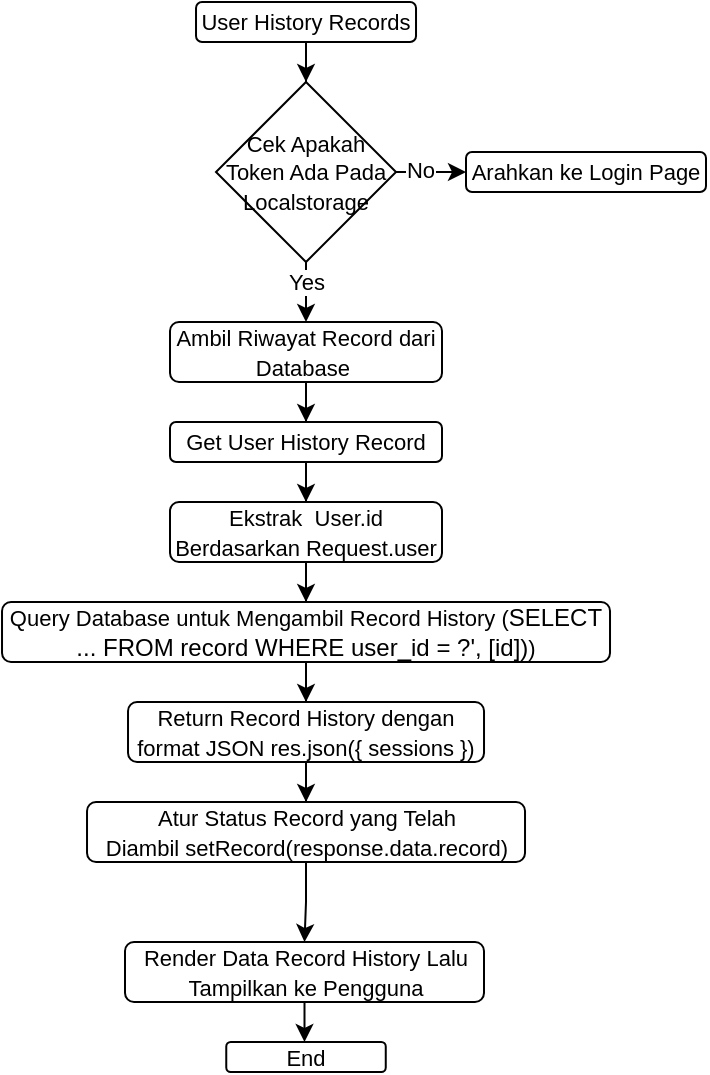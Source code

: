 <mxfile version="24.6.5" type="device">
  <diagram name="Page-1" id="6K5OaPWlS9w104XBv_Tm">
    <mxGraphModel dx="382" dy="255" grid="1" gridSize="10" guides="1" tooltips="1" connect="1" arrows="1" fold="1" page="1" pageScale="1" pageWidth="827" pageHeight="1169" background="none" math="0" shadow="0">
      <root>
        <mxCell id="0" />
        <mxCell id="1" parent="0" />
        <mxCell id="TvXxoFhyfYlLrDpQrNbH-4" value="" style="edgeStyle=orthogonalEdgeStyle;rounded=0;orthogonalLoop=1;jettySize=auto;html=1;" edge="1" parent="1" source="TvXxoFhyfYlLrDpQrNbH-1" target="TvXxoFhyfYlLrDpQrNbH-2">
          <mxGeometry relative="1" as="geometry" />
        </mxCell>
        <mxCell id="TvXxoFhyfYlLrDpQrNbH-1" value="&lt;font style=&quot;font-size: 11px;&quot;&gt;User History Records&lt;/font&gt;" style="rounded=1;whiteSpace=wrap;html=1;" vertex="1" parent="1">
          <mxGeometry x="295.01" y="30" width="110" height="20" as="geometry" />
        </mxCell>
        <mxCell id="TvXxoFhyfYlLrDpQrNbH-5" value="" style="edgeStyle=orthogonalEdgeStyle;rounded=0;orthogonalLoop=1;jettySize=auto;html=1;" edge="1" parent="1" source="TvXxoFhyfYlLrDpQrNbH-2" target="TvXxoFhyfYlLrDpQrNbH-3">
          <mxGeometry relative="1" as="geometry" />
        </mxCell>
        <mxCell id="TvXxoFhyfYlLrDpQrNbH-7" value="No" style="edgeLabel;html=1;align=center;verticalAlign=middle;resizable=0;points=[];" vertex="1" connectable="0" parent="TvXxoFhyfYlLrDpQrNbH-5">
          <mxGeometry x="-0.493" y="1" relative="1" as="geometry">
            <mxPoint as="offset" />
          </mxGeometry>
        </mxCell>
        <mxCell id="TvXxoFhyfYlLrDpQrNbH-9" value="" style="edgeStyle=orthogonalEdgeStyle;rounded=0;orthogonalLoop=1;jettySize=auto;html=1;" edge="1" parent="1" source="TvXxoFhyfYlLrDpQrNbH-2" target="TvXxoFhyfYlLrDpQrNbH-8">
          <mxGeometry relative="1" as="geometry" />
        </mxCell>
        <mxCell id="TvXxoFhyfYlLrDpQrNbH-10" value="Yes" style="edgeLabel;html=1;align=center;verticalAlign=middle;resizable=0;points=[];" vertex="1" connectable="0" parent="TvXxoFhyfYlLrDpQrNbH-9">
          <mxGeometry x="0.352" y="-1" relative="1" as="geometry">
            <mxPoint x="1" y="-4" as="offset" />
          </mxGeometry>
        </mxCell>
        <mxCell id="TvXxoFhyfYlLrDpQrNbH-2" value="&lt;span style=&quot;font-size: 11px;&quot;&gt;Cek Apakah Token Ada Pada Localstorage&lt;/span&gt;" style="rhombus;whiteSpace=wrap;html=1;" vertex="1" parent="1">
          <mxGeometry x="305" y="70" width="90" height="90" as="geometry" />
        </mxCell>
        <mxCell id="TvXxoFhyfYlLrDpQrNbH-3" value="&lt;font style=&quot;font-size: 11px;&quot;&gt;Arahkan ke Login Page&lt;/font&gt;" style="rounded=1;whiteSpace=wrap;html=1;" vertex="1" parent="1">
          <mxGeometry x="430" y="105" width="120" height="20" as="geometry" />
        </mxCell>
        <mxCell id="TvXxoFhyfYlLrDpQrNbH-12" value="" style="edgeStyle=orthogonalEdgeStyle;rounded=0;orthogonalLoop=1;jettySize=auto;html=1;" edge="1" parent="1" source="TvXxoFhyfYlLrDpQrNbH-8" target="TvXxoFhyfYlLrDpQrNbH-11">
          <mxGeometry relative="1" as="geometry" />
        </mxCell>
        <mxCell id="TvXxoFhyfYlLrDpQrNbH-8" value="&lt;font style=&quot;font-size: 11px;&quot;&gt;Ambil Riwayat Record dari Database&amp;nbsp;&lt;/font&gt;" style="rounded=1;whiteSpace=wrap;html=1;" vertex="1" parent="1">
          <mxGeometry x="282" y="190" width="136" height="30" as="geometry" />
        </mxCell>
        <mxCell id="TvXxoFhyfYlLrDpQrNbH-14" value="" style="edgeStyle=orthogonalEdgeStyle;rounded=0;orthogonalLoop=1;jettySize=auto;html=1;" edge="1" parent="1" source="TvXxoFhyfYlLrDpQrNbH-11" target="TvXxoFhyfYlLrDpQrNbH-13">
          <mxGeometry relative="1" as="geometry" />
        </mxCell>
        <mxCell id="TvXxoFhyfYlLrDpQrNbH-11" value="&lt;font style=&quot;font-size: 11px;&quot;&gt;Get User History Record&lt;/font&gt;" style="rounded=1;whiteSpace=wrap;html=1;" vertex="1" parent="1">
          <mxGeometry x="282" y="240" width="136" height="20" as="geometry" />
        </mxCell>
        <mxCell id="TvXxoFhyfYlLrDpQrNbH-16" value="" style="edgeStyle=orthogonalEdgeStyle;rounded=0;orthogonalLoop=1;jettySize=auto;html=1;" edge="1" parent="1" source="TvXxoFhyfYlLrDpQrNbH-13" target="TvXxoFhyfYlLrDpQrNbH-15">
          <mxGeometry relative="1" as="geometry" />
        </mxCell>
        <mxCell id="TvXxoFhyfYlLrDpQrNbH-13" value="&lt;font style=&quot;font-size: 11px;&quot;&gt;Ekstrak&amp;nbsp; User.id Berdasarkan Request.user&lt;/font&gt;" style="rounded=1;whiteSpace=wrap;html=1;" vertex="1" parent="1">
          <mxGeometry x="282" y="280" width="136" height="30" as="geometry" />
        </mxCell>
        <mxCell id="TvXxoFhyfYlLrDpQrNbH-15" value="&lt;font style=&quot;font-size: 11px;&quot;&gt;Query Database untuk Mengambil Record History&amp;nbsp;&lt;/font&gt;&lt;span style=&quot;font-size: 11px; background-color: initial;&quot;&gt;(&lt;/span&gt;SELECT ... FROM record WHERE user_id = ?&#39;, [id])&lt;span style=&quot;font-size: 11px; background-color: initial;&quot;&gt;)&lt;/span&gt;" style="rounded=1;whiteSpace=wrap;html=1;" vertex="1" parent="1">
          <mxGeometry x="198.01" y="330" width="304" height="30" as="geometry" />
        </mxCell>
        <mxCell id="TvXxoFhyfYlLrDpQrNbH-24" value="" style="edgeStyle=orthogonalEdgeStyle;rounded=0;orthogonalLoop=1;jettySize=auto;html=1;" edge="1" parent="1" source="TvXxoFhyfYlLrDpQrNbH-21" target="TvXxoFhyfYlLrDpQrNbH-23">
          <mxGeometry relative="1" as="geometry" />
        </mxCell>
        <mxCell id="TvXxoFhyfYlLrDpQrNbH-21" value="&lt;font style=&quot;font-size: 11px;&quot;&gt;Atur Status Record yang Telah Diambil&amp;nbsp;setRecord(response.data.record)&lt;/font&gt;" style="rounded=1;whiteSpace=wrap;html=1;" vertex="1" parent="1">
          <mxGeometry x="240.51" y="430" width="219" height="30" as="geometry" />
        </mxCell>
        <mxCell id="TvXxoFhyfYlLrDpQrNbH-26" value="" style="edgeStyle=orthogonalEdgeStyle;rounded=0;orthogonalLoop=1;jettySize=auto;html=1;" edge="1" parent="1" source="TvXxoFhyfYlLrDpQrNbH-23" target="TvXxoFhyfYlLrDpQrNbH-25">
          <mxGeometry relative="1" as="geometry" />
        </mxCell>
        <mxCell id="TvXxoFhyfYlLrDpQrNbH-23" value="&lt;font style=&quot;font-size: 11px;&quot;&gt;Render Data Record History Lalu Tampilkan ke Pengguna&lt;/font&gt;" style="rounded=1;whiteSpace=wrap;html=1;" vertex="1" parent="1">
          <mxGeometry x="259.5" y="500" width="179.5" height="30" as="geometry" />
        </mxCell>
        <mxCell id="TvXxoFhyfYlLrDpQrNbH-25" value="&lt;font style=&quot;font-size: 11px;&quot;&gt;End&lt;/font&gt;" style="rounded=1;whiteSpace=wrap;html=1;" vertex="1" parent="1">
          <mxGeometry x="310.13" y="550" width="79.75" height="15" as="geometry" />
        </mxCell>
        <mxCell id="TvXxoFhyfYlLrDpQrNbH-27" value="" style="edgeStyle=orthogonalEdgeStyle;rounded=0;orthogonalLoop=1;jettySize=auto;html=1;" edge="1" parent="1" source="TvXxoFhyfYlLrDpQrNbH-15" target="TvXxoFhyfYlLrDpQrNbH-19">
          <mxGeometry relative="1" as="geometry">
            <mxPoint x="350" y="360" as="sourcePoint" />
            <mxPoint x="350" y="400" as="targetPoint" />
          </mxGeometry>
        </mxCell>
        <mxCell id="TvXxoFhyfYlLrDpQrNbH-29" style="edgeStyle=orthogonalEdgeStyle;rounded=0;orthogonalLoop=1;jettySize=auto;html=1;entryX=0.5;entryY=0;entryDx=0;entryDy=0;" edge="1" parent="1" source="TvXxoFhyfYlLrDpQrNbH-19" target="TvXxoFhyfYlLrDpQrNbH-21">
          <mxGeometry relative="1" as="geometry" />
        </mxCell>
        <mxCell id="TvXxoFhyfYlLrDpQrNbH-19" value="&lt;font style=&quot;font-size: 11px;&quot;&gt;Return Record History dengan format JSON&amp;nbsp;res.json({ sessions })&lt;/font&gt;" style="rounded=1;whiteSpace=wrap;html=1;" vertex="1" parent="1">
          <mxGeometry x="261.01" y="380" width="178" height="30" as="geometry" />
        </mxCell>
      </root>
    </mxGraphModel>
  </diagram>
</mxfile>
